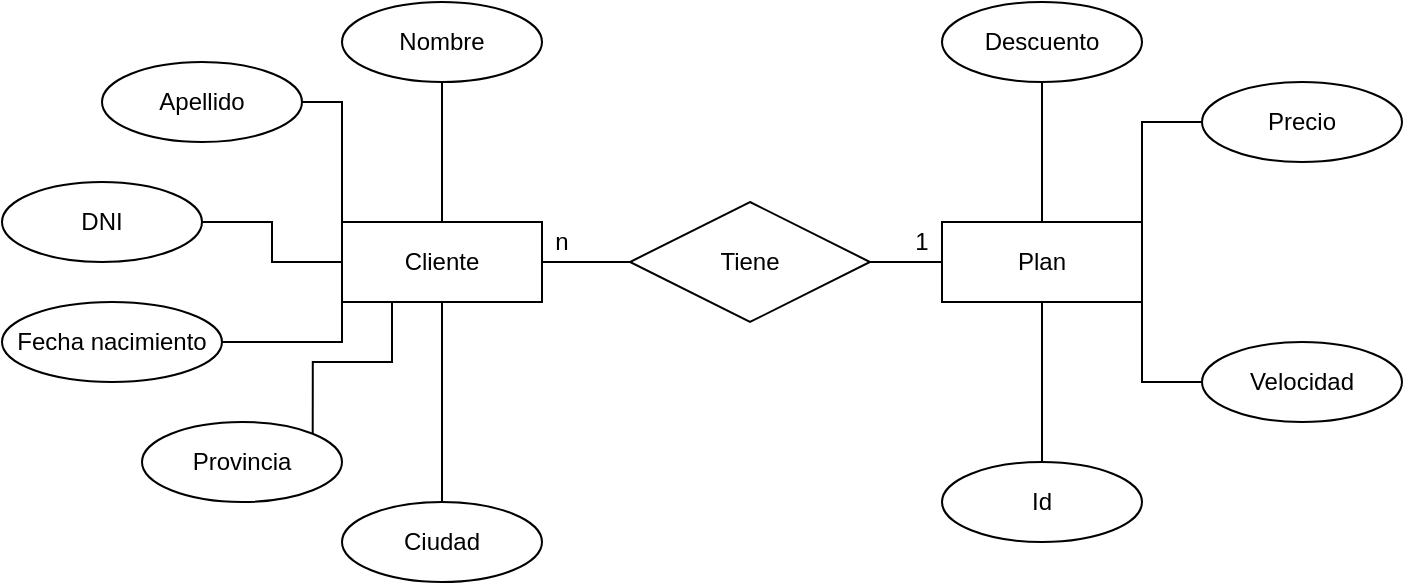 <mxfile version="20.2.6" type="device"><diagram id="HUHQv0BtSH3Idlv5woFz" name="Página-1"><mxGraphModel dx="1394" dy="721" grid="1" gridSize="10" guides="1" tooltips="1" connect="1" arrows="1" fold="1" page="1" pageScale="1" pageWidth="827" pageHeight="1169" math="0" shadow="0"><root><mxCell id="0"/><mxCell id="1" parent="0"/><mxCell id="uI0XfGi3cZZJu2QqUen3-15" style="edgeStyle=orthogonalEdgeStyle;rounded=0;orthogonalLoop=1;jettySize=auto;html=1;exitX=0.5;exitY=1;exitDx=0;exitDy=0;endArrow=none;endFill=0;" edge="1" parent="1" source="uI0XfGi3cZZJu2QqUen3-1" target="uI0XfGi3cZZJu2QqUen3-9"><mxGeometry relative="1" as="geometry"/></mxCell><mxCell id="uI0XfGi3cZZJu2QqUen3-16" style="edgeStyle=orthogonalEdgeStyle;rounded=0;orthogonalLoop=1;jettySize=auto;html=1;exitX=0.25;exitY=1;exitDx=0;exitDy=0;entryX=1;entryY=0;entryDx=0;entryDy=0;endArrow=none;endFill=0;" edge="1" parent="1" source="uI0XfGi3cZZJu2QqUen3-1" target="uI0XfGi3cZZJu2QqUen3-8"><mxGeometry relative="1" as="geometry"/></mxCell><mxCell id="uI0XfGi3cZZJu2QqUen3-17" style="edgeStyle=orthogonalEdgeStyle;rounded=0;orthogonalLoop=1;jettySize=auto;html=1;exitX=0;exitY=1;exitDx=0;exitDy=0;entryX=1;entryY=0.5;entryDx=0;entryDy=0;endArrow=none;endFill=0;" edge="1" parent="1" source="uI0XfGi3cZZJu2QqUen3-1" target="uI0XfGi3cZZJu2QqUen3-7"><mxGeometry relative="1" as="geometry"/></mxCell><mxCell id="uI0XfGi3cZZJu2QqUen3-18" style="edgeStyle=orthogonalEdgeStyle;rounded=0;orthogonalLoop=1;jettySize=auto;html=1;exitX=0;exitY=0.5;exitDx=0;exitDy=0;endArrow=none;endFill=0;" edge="1" parent="1" source="uI0XfGi3cZZJu2QqUen3-1" target="uI0XfGi3cZZJu2QqUen3-6"><mxGeometry relative="1" as="geometry"/></mxCell><mxCell id="uI0XfGi3cZZJu2QqUen3-19" style="edgeStyle=orthogonalEdgeStyle;rounded=0;orthogonalLoop=1;jettySize=auto;html=1;exitX=0;exitY=0;exitDx=0;exitDy=0;entryX=1;entryY=0.5;entryDx=0;entryDy=0;endArrow=none;endFill=0;" edge="1" parent="1" source="uI0XfGi3cZZJu2QqUen3-1" target="uI0XfGi3cZZJu2QqUen3-5"><mxGeometry relative="1" as="geometry"/></mxCell><mxCell id="uI0XfGi3cZZJu2QqUen3-20" style="edgeStyle=orthogonalEdgeStyle;rounded=0;orthogonalLoop=1;jettySize=auto;html=1;exitX=0.5;exitY=0;exitDx=0;exitDy=0;entryX=0.5;entryY=1;entryDx=0;entryDy=0;endArrow=none;endFill=0;" edge="1" parent="1" source="uI0XfGi3cZZJu2QqUen3-1" target="uI0XfGi3cZZJu2QqUen3-4"><mxGeometry relative="1" as="geometry"/></mxCell><mxCell id="uI0XfGi3cZZJu2QqUen3-21" style="edgeStyle=orthogonalEdgeStyle;rounded=0;orthogonalLoop=1;jettySize=auto;html=1;exitX=1;exitY=0.5;exitDx=0;exitDy=0;entryX=0;entryY=0.5;entryDx=0;entryDy=0;endArrow=none;endFill=0;" edge="1" parent="1" source="uI0XfGi3cZZJu2QqUen3-1" target="uI0XfGi3cZZJu2QqUen3-3"><mxGeometry relative="1" as="geometry"/></mxCell><mxCell id="uI0XfGi3cZZJu2QqUen3-1" value="Cliente" style="whiteSpace=wrap;html=1;align=center;" vertex="1" parent="1"><mxGeometry x="210" y="280" width="100" height="40" as="geometry"/></mxCell><mxCell id="uI0XfGi3cZZJu2QqUen3-23" style="edgeStyle=orthogonalEdgeStyle;rounded=0;orthogonalLoop=1;jettySize=auto;html=1;exitX=0.5;exitY=0;exitDx=0;exitDy=0;entryX=0.5;entryY=1;entryDx=0;entryDy=0;endArrow=none;endFill=0;" edge="1" parent="1" source="uI0XfGi3cZZJu2QqUen3-2" target="uI0XfGi3cZZJu2QqUen3-13"><mxGeometry relative="1" as="geometry"/></mxCell><mxCell id="uI0XfGi3cZZJu2QqUen3-24" style="edgeStyle=orthogonalEdgeStyle;rounded=0;orthogonalLoop=1;jettySize=auto;html=1;exitX=1;exitY=0;exitDx=0;exitDy=0;entryX=0;entryY=0.5;entryDx=0;entryDy=0;endArrow=none;endFill=0;" edge="1" parent="1" source="uI0XfGi3cZZJu2QqUen3-2" target="uI0XfGi3cZZJu2QqUen3-12"><mxGeometry relative="1" as="geometry"/></mxCell><mxCell id="uI0XfGi3cZZJu2QqUen3-25" style="edgeStyle=orthogonalEdgeStyle;rounded=0;orthogonalLoop=1;jettySize=auto;html=1;exitX=1;exitY=1;exitDx=0;exitDy=0;entryX=0;entryY=0.5;entryDx=0;entryDy=0;endArrow=none;endFill=0;" edge="1" parent="1" source="uI0XfGi3cZZJu2QqUen3-2" target="uI0XfGi3cZZJu2QqUen3-11"><mxGeometry relative="1" as="geometry"/></mxCell><mxCell id="uI0XfGi3cZZJu2QqUen3-26" style="edgeStyle=orthogonalEdgeStyle;rounded=0;orthogonalLoop=1;jettySize=auto;html=1;exitX=0.5;exitY=1;exitDx=0;exitDy=0;entryX=0.5;entryY=0;entryDx=0;entryDy=0;endArrow=none;endFill=0;" edge="1" parent="1" source="uI0XfGi3cZZJu2QqUen3-2" target="uI0XfGi3cZZJu2QqUen3-10"><mxGeometry relative="1" as="geometry"/></mxCell><mxCell id="uI0XfGi3cZZJu2QqUen3-2" value="Plan" style="whiteSpace=wrap;html=1;align=center;" vertex="1" parent="1"><mxGeometry x="510" y="280" width="100" height="40" as="geometry"/></mxCell><mxCell id="uI0XfGi3cZZJu2QqUen3-22" style="edgeStyle=orthogonalEdgeStyle;rounded=0;orthogonalLoop=1;jettySize=auto;html=1;exitX=1;exitY=0.5;exitDx=0;exitDy=0;entryX=0;entryY=0.5;entryDx=0;entryDy=0;endArrow=none;endFill=0;" edge="1" parent="1" source="uI0XfGi3cZZJu2QqUen3-3" target="uI0XfGi3cZZJu2QqUen3-2"><mxGeometry relative="1" as="geometry"/></mxCell><mxCell id="uI0XfGi3cZZJu2QqUen3-3" value="Tiene" style="shape=rhombus;perimeter=rhombusPerimeter;whiteSpace=wrap;html=1;align=center;" vertex="1" parent="1"><mxGeometry x="354" y="270" width="120" height="60" as="geometry"/></mxCell><mxCell id="uI0XfGi3cZZJu2QqUen3-4" value="Nombre" style="ellipse;whiteSpace=wrap;html=1;align=center;" vertex="1" parent="1"><mxGeometry x="210" y="170" width="100" height="40" as="geometry"/></mxCell><mxCell id="uI0XfGi3cZZJu2QqUen3-5" value="Apellido" style="ellipse;whiteSpace=wrap;html=1;align=center;" vertex="1" parent="1"><mxGeometry x="90" y="200" width="100" height="40" as="geometry"/></mxCell><mxCell id="uI0XfGi3cZZJu2QqUen3-6" value="DNI" style="ellipse;whiteSpace=wrap;html=1;align=center;" vertex="1" parent="1"><mxGeometry x="40" y="260" width="100" height="40" as="geometry"/></mxCell><mxCell id="uI0XfGi3cZZJu2QqUen3-7" value="Fecha nacimiento" style="ellipse;whiteSpace=wrap;html=1;align=center;" vertex="1" parent="1"><mxGeometry x="40" y="320" width="110" height="40" as="geometry"/></mxCell><mxCell id="uI0XfGi3cZZJu2QqUen3-8" value="Provincia" style="ellipse;whiteSpace=wrap;html=1;align=center;" vertex="1" parent="1"><mxGeometry x="110" y="380" width="100" height="40" as="geometry"/></mxCell><mxCell id="uI0XfGi3cZZJu2QqUen3-9" value="Ciudad" style="ellipse;whiteSpace=wrap;html=1;align=center;" vertex="1" parent="1"><mxGeometry x="210" y="420" width="100" height="40" as="geometry"/></mxCell><mxCell id="uI0XfGi3cZZJu2QqUen3-10" value="Id" style="ellipse;whiteSpace=wrap;html=1;align=center;" vertex="1" parent="1"><mxGeometry x="510" y="400" width="100" height="40" as="geometry"/></mxCell><mxCell id="uI0XfGi3cZZJu2QqUen3-11" value="Velocidad" style="ellipse;whiteSpace=wrap;html=1;align=center;" vertex="1" parent="1"><mxGeometry x="640" y="340" width="100" height="40" as="geometry"/></mxCell><mxCell id="uI0XfGi3cZZJu2QqUen3-12" value="Precio" style="ellipse;whiteSpace=wrap;html=1;align=center;" vertex="1" parent="1"><mxGeometry x="640" y="210" width="100" height="40" as="geometry"/></mxCell><mxCell id="uI0XfGi3cZZJu2QqUen3-13" value="Descuento" style="ellipse;whiteSpace=wrap;html=1;align=center;" vertex="1" parent="1"><mxGeometry x="510" y="170" width="100" height="40" as="geometry"/></mxCell><mxCell id="uI0XfGi3cZZJu2QqUen3-28" value="1" style="text;html=1;strokeColor=none;fillColor=none;align=center;verticalAlign=middle;whiteSpace=wrap;rounded=0;" vertex="1" parent="1"><mxGeometry x="490" y="280" width="20" height="20" as="geometry"/></mxCell><mxCell id="uI0XfGi3cZZJu2QqUen3-29" value="n" style="text;html=1;strokeColor=none;fillColor=none;align=center;verticalAlign=middle;whiteSpace=wrap;rounded=0;" vertex="1" parent="1"><mxGeometry x="310" y="280" width="20" height="20" as="geometry"/></mxCell></root></mxGraphModel></diagram></mxfile>